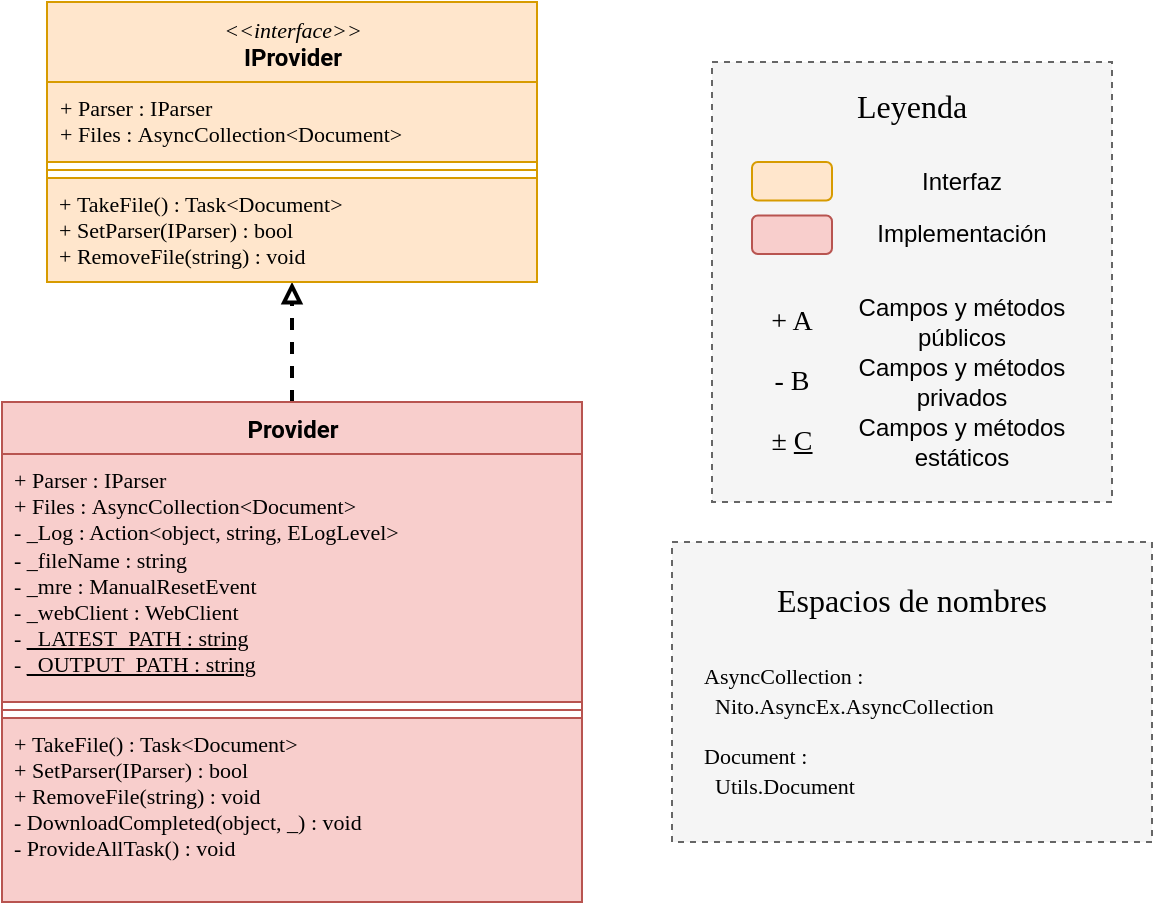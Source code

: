 <mxfile version="14.5.1" type="device"><diagram id="4qPFKZgxURq4GGAny_XT" name="Página-1"><mxGraphModel dx="1422" dy="825" grid="1" gridSize="10" guides="1" tooltips="1" connect="1" arrows="1" fold="1" page="1" pageScale="1" pageWidth="827" pageHeight="1169" math="0" shadow="0"><root><mxCell id="0"/><mxCell id="1" parent="0"/><mxCell id="qLd7uh5At5S_3FN7R9IT-13" style="edgeStyle=orthogonalEdgeStyle;rounded=0;orthogonalLoop=1;jettySize=auto;html=1;dashed=1;startSize=6;endArrow=block;endFill=0;strokeWidth=2;" parent="1" source="qLd7uh5At5S_3FN7R9IT-3" target="qLd7uh5At5S_3FN7R9IT-8" edge="1"><mxGeometry relative="1" as="geometry"/></mxCell><mxCell id="qLd7uh5At5S_3FN7R9IT-3" value="&lt;font face=&quot;Roboto&quot; data-font-src=&quot;https://fonts.googleapis.com/css?family=Roboto&quot;&gt;Provider&lt;/font&gt;" style="swimlane;fontStyle=1;align=center;verticalAlign=top;childLayout=stackLayout;horizontal=1;startSize=26;horizontalStack=0;resizeParent=1;resizeParentMax=0;resizeLast=0;collapsible=1;marginBottom=0;rounded=0;strokeColor=#b85450;html=1;fillColor=#f8cecc;" parent="1" vertex="1"><mxGeometry x="95" y="230" width="290" height="250" as="geometry"><mxRectangle x="100" y="230" width="80" height="26" as="alternateBounds"/></mxGeometry></mxCell><mxCell id="qLd7uh5At5S_3FN7R9IT-4" value="+&amp;nbsp;Parser&amp;nbsp;:&amp;nbsp;IParser&lt;br&gt;+&amp;nbsp;Files&amp;nbsp;:&amp;nbsp;AsyncCollection&amp;lt;Document&amp;gt;&lt;br&gt;- _Log : Action&amp;lt;object, string, ELogLevel&amp;gt;&lt;br&gt;- _fileName : string&lt;br&gt;- _mre : ManualResetEvent&lt;br&gt;- _webClient : WebClient&lt;br&gt;-&amp;nbsp;&lt;u&gt;_LATEST_PATH&lt;/u&gt;&lt;u&gt;&amp;nbsp;: string&lt;/u&gt;&lt;br&gt;- &lt;u&gt;_OUTPUT_PATH : string&lt;/u&gt;" style="text;strokeColor=#b85450;fillColor=#f8cecc;align=left;verticalAlign=top;spacingLeft=4;spacingRight=4;overflow=hidden;rotatable=0;points=[[0,0.5],[1,0.5]];portConstraint=eastwest;fontFamily=Roboto Mono;fontSource=https%3A%2F%2Ffonts.googleapis.com%2Fcss%3Ffamily%3DRoboto%2BMono;fontSize=11;html=1;" parent="qLd7uh5At5S_3FN7R9IT-3" vertex="1"><mxGeometry y="26" width="290" height="124" as="geometry"/></mxCell><mxCell id="qLd7uh5At5S_3FN7R9IT-5" value="" style="line;strokeWidth=1;fillColor=#f8cecc;align=left;verticalAlign=middle;spacingTop=-1;spacingLeft=3;spacingRight=3;rotatable=0;labelPosition=right;points=[];portConstraint=eastwest;strokeColor=#b85450;" parent="qLd7uh5At5S_3FN7R9IT-3" vertex="1"><mxGeometry y="150" width="290" height="8" as="geometry"/></mxCell><mxCell id="qLd7uh5At5S_3FN7R9IT-6" value="+ TakeFile() : Task&lt;Document&gt;&#10;+ SetParser(IParser) : bool&#10;+ RemoveFile(string) : void&#10;- DownloadCompleted(object, _) : void&#10;- ProvideAllTask() : void" style="text;strokeColor=#b85450;fillColor=#f8cecc;align=left;verticalAlign=top;spacingLeft=4;spacingRight=4;overflow=hidden;rotatable=0;points=[[0,0.5],[1,0.5]];portConstraint=eastwest;fontFamily=Roboto Mono;fontSource=https%3A%2F%2Ffonts.googleapis.com%2Fcss%3Ffamily%3DRoboto%2BMono;fontSize=11;" parent="qLd7uh5At5S_3FN7R9IT-3" vertex="1"><mxGeometry y="158" width="290" height="92" as="geometry"/></mxCell><mxCell id="qLd7uh5At5S_3FN7R9IT-8" value="&lt;i style=&quot;font-weight: 400 ; font-size: 11px&quot;&gt;&lt;font face=&quot;Roboto Mono&quot; data-font-src=&quot;https://fonts.googleapis.com/css?family=Roboto+Mono&quot;&gt;&amp;lt;&amp;lt;interface&amp;gt;&amp;gt;&lt;/font&gt;&lt;/i&gt;&lt;br style=&quot;font-weight: 400&quot;&gt;&lt;b&gt;&lt;font face=&quot;Roboto&quot; data-font-src=&quot;https://fonts.googleapis.com/css?family=Roboto&quot;&gt;IProvider&lt;/font&gt;&lt;/b&gt;" style="swimlane;fontStyle=1;align=center;verticalAlign=top;childLayout=stackLayout;horizontal=1;startSize=40;horizontalStack=0;resizeParent=1;resizeParentMax=0;resizeLast=0;collapsible=1;marginBottom=0;rounded=0;strokeColor=#d79b00;html=1;fillColor=#ffe6cc;" parent="1" vertex="1"><mxGeometry x="117.5" y="30" width="245" height="140" as="geometry"><mxRectangle x="117.5" y="30" width="120" height="40" as="alternateBounds"/></mxGeometry></mxCell><mxCell id="qLd7uh5At5S_3FN7R9IT-9" value="+&amp;nbsp;&lt;font data-font-src=&quot;https://fonts.googleapis.com/css?family=Roboto&quot;&gt;Parser&lt;/font&gt;&amp;nbsp;:&amp;nbsp;&lt;font data-font-src=&quot;https://fonts.googleapis.com/css?family=Roboto+Mono&quot;&gt;IParser&lt;/font&gt;&lt;br&gt;&lt;font data-font-src=&quot;https://fonts.googleapis.com/css?family=Roboto+Slab&quot;&gt;+&lt;/font&gt;&amp;nbsp;Files&amp;nbsp;:&amp;nbsp;&lt;font data-font-src=&quot;https://fonts.googleapis.com/css?family=Roboto+Mono&quot;&gt;AsyncCollection&amp;lt;Document&amp;gt;&lt;/font&gt;" style="text;strokeColor=#d79b00;fillColor=#ffe6cc;align=left;verticalAlign=top;spacingLeft=4;spacingRight=4;overflow=hidden;rotatable=0;points=[[0,0.5],[1,0.5]];portConstraint=eastwest;fontFamily=Roboto Mono;fontSource=https%3A%2F%2Ffonts.googleapis.com%2Fcss%3Ffamily%3DRoboto%2BMono;fontSize=11;html=1;" parent="qLd7uh5At5S_3FN7R9IT-8" vertex="1"><mxGeometry y="40" width="245" height="40" as="geometry"/></mxCell><mxCell id="qLd7uh5At5S_3FN7R9IT-10" value="" style="line;strokeWidth=1;align=left;verticalAlign=middle;spacingTop=-1;spacingLeft=3;spacingRight=3;rotatable=0;labelPosition=right;points=[];portConstraint=eastwest;fillColor=#ffe6cc;strokeColor=#d79b00;labelBackgroundColor=none;" parent="qLd7uh5At5S_3FN7R9IT-8" vertex="1"><mxGeometry y="80" width="245" height="8" as="geometry"/></mxCell><mxCell id="qLd7uh5At5S_3FN7R9IT-11" value="+ TakeFile() : Task&lt;Document&gt;&#10;+ SetParser(IParser) : bool&#10;+ RemoveFile(string) : void" style="text;strokeColor=#d79b00;fillColor=#ffe6cc;align=left;verticalAlign=top;spacingLeft=4;spacingRight=4;overflow=hidden;rotatable=0;points=[[0,0.5],[1,0.5]];portConstraint=eastwest;fontFamily=Roboto Mono;fontSource=https%3A%2F%2Ffonts.googleapis.com%2Fcss%3Ffamily%3DRoboto%2BMono;fontSize=11;" parent="qLd7uh5At5S_3FN7R9IT-8" vertex="1"><mxGeometry y="88" width="245" height="52" as="geometry"/></mxCell><mxCell id="0E8RxnqMYjXWwUJr_hzK-1" value="" style="group" parent="1" vertex="1" connectable="0"><mxGeometry x="450" y="60" width="200" height="240" as="geometry"/></mxCell><mxCell id="0E8RxnqMYjXWwUJr_hzK-2" value="" style="rounded=0;whiteSpace=wrap;html=1;fontFamily=Roboto Slab;fontSource=https%3A%2F%2Ffonts.googleapis.com%2Fcss%3Ffamily%3DRoboto%2BSlab;fontSize=20;fillColor=#f5f5f5;strokeColor=#666666;fontColor=#333333;dashed=1;strokeWidth=1;glass=0;shadow=0;sketch=0;" parent="0E8RxnqMYjXWwUJr_hzK-1" vertex="1"><mxGeometry width="200" height="220" as="geometry"/></mxCell><mxCell id="0E8RxnqMYjXWwUJr_hzK-3" value="&lt;font style=&quot;font-size: 16px&quot;&gt;Leyenda&lt;/font&gt;" style="text;html=1;strokeColor=none;fillColor=none;align=center;verticalAlign=middle;whiteSpace=wrap;rounded=0;shadow=0;glass=0;dashed=1;sketch=0;fontFamily=Roboto Slab;fontSource=https%3A%2F%2Ffonts.googleapis.com%2Fcss%3Ffamily%3DRoboto%2BSlab;fontSize=20;" parent="0E8RxnqMYjXWwUJr_hzK-1" vertex="1"><mxGeometry x="80" y="10" width="40" height="19.2" as="geometry"/></mxCell><mxCell id="0E8RxnqMYjXWwUJr_hzK-8" value="" style="rounded=1;whiteSpace=wrap;html=1;strokeColor=#d79b00;fillColor=#ffe6cc;align=left;" parent="0E8RxnqMYjXWwUJr_hzK-1" vertex="1"><mxGeometry x="20" y="50" width="40" height="19.2" as="geometry"/></mxCell><mxCell id="0E8RxnqMYjXWwUJr_hzK-9" value="Interfaz" style="text;html=1;strokeColor=none;fillColor=none;align=center;verticalAlign=middle;whiteSpace=wrap;rounded=0;shadow=0;glass=0;dashed=1;sketch=0;fontFamily=Helvetica;fontSize=12;" parent="0E8RxnqMYjXWwUJr_hzK-1" vertex="1"><mxGeometry x="70" y="50" width="110" height="19.2" as="geometry"/></mxCell><mxCell id="0E8RxnqMYjXWwUJr_hzK-10" value="" style="rounded=1;whiteSpace=wrap;html=1;strokeColor=#b85450;fillColor=#f8cecc;align=left;" parent="0E8RxnqMYjXWwUJr_hzK-1" vertex="1"><mxGeometry x="20" y="76.8" width="40" height="19.2" as="geometry"/></mxCell><mxCell id="0E8RxnqMYjXWwUJr_hzK-11" value="Implementación" style="text;html=1;strokeColor=none;fillColor=none;align=center;verticalAlign=middle;whiteSpace=wrap;rounded=0;shadow=0;glass=0;dashed=1;sketch=0;fontFamily=Helvetica;fontSize=12;" parent="0E8RxnqMYjXWwUJr_hzK-1" vertex="1"><mxGeometry x="70" y="76.8" width="110" height="19.2" as="geometry"/></mxCell><mxCell id="0E8RxnqMYjXWwUJr_hzK-12" value="&lt;font face=&quot;Roboto Mono&quot; data-font-src=&quot;https://fonts.googleapis.com/css?family=Roboto+Mono&quot; style=&quot;font-size: 14px&quot;&gt;+ A&lt;/font&gt;" style="text;html=1;strokeColor=none;fillColor=none;align=center;verticalAlign=middle;whiteSpace=wrap;rounded=0;labelBackgroundColor=none;" parent="0E8RxnqMYjXWwUJr_hzK-1" vertex="1"><mxGeometry x="20" y="120" width="40" height="20" as="geometry"/></mxCell><mxCell id="0E8RxnqMYjXWwUJr_hzK-13" value="Campos y métodos&lt;br&gt;públicos" style="text;html=1;strokeColor=none;fillColor=none;align=center;verticalAlign=middle;whiteSpace=wrap;rounded=0;shadow=0;glass=0;dashed=1;sketch=0;fontFamily=Helvetica;fontSize=12;" parent="0E8RxnqMYjXWwUJr_hzK-1" vertex="1"><mxGeometry x="70" y="120.8" width="110" height="19.2" as="geometry"/></mxCell><mxCell id="0E8RxnqMYjXWwUJr_hzK-14" value="&lt;font face=&quot;Roboto Mono&quot; data-font-src=&quot;https://fonts.googleapis.com/css?family=Roboto+Mono&quot; style=&quot;font-size: 14px&quot;&gt;- B&lt;/font&gt;" style="text;html=1;strokeColor=none;fillColor=none;align=center;verticalAlign=middle;whiteSpace=wrap;rounded=0;labelBackgroundColor=none;" parent="0E8RxnqMYjXWwUJr_hzK-1" vertex="1"><mxGeometry x="20" y="150" width="40" height="20" as="geometry"/></mxCell><mxCell id="0E8RxnqMYjXWwUJr_hzK-15" value="Campos y métodos&lt;br&gt;privados" style="text;html=1;strokeColor=none;fillColor=none;align=center;verticalAlign=middle;whiteSpace=wrap;rounded=0;shadow=0;glass=0;dashed=1;sketch=0;fontFamily=Helvetica;fontSize=12;" parent="0E8RxnqMYjXWwUJr_hzK-1" vertex="1"><mxGeometry x="70" y="150" width="110" height="19.2" as="geometry"/></mxCell><mxCell id="0E8RxnqMYjXWwUJr_hzK-16" value="&lt;font face=&quot;Roboto Mono&quot; data-font-src=&quot;https://fonts.googleapis.com/css?family=Roboto+Mono&quot; style=&quot;font-size: 14px&quot;&gt;&lt;span class=&quot;aCOpRe&quot;&gt;±&lt;/span&gt;&amp;nbsp;&lt;u&gt;C&lt;/u&gt;&lt;/font&gt;" style="text;html=1;strokeColor=none;fillColor=none;align=center;verticalAlign=middle;whiteSpace=wrap;rounded=0;labelBackgroundColor=none;" parent="0E8RxnqMYjXWwUJr_hzK-1" vertex="1"><mxGeometry x="20" y="180" width="40" height="20" as="geometry"/></mxCell><mxCell id="0E8RxnqMYjXWwUJr_hzK-17" value="Campos y métodos&lt;br&gt;estáticos" style="text;html=1;strokeColor=none;fillColor=none;align=center;verticalAlign=middle;whiteSpace=wrap;rounded=0;shadow=0;glass=0;dashed=1;sketch=0;fontFamily=Helvetica;fontSize=12;" parent="0E8RxnqMYjXWwUJr_hzK-1" vertex="1"><mxGeometry x="70" y="180.8" width="110" height="19.2" as="geometry"/></mxCell><mxCell id="0E8RxnqMYjXWwUJr_hzK-18" value="" style="group" parent="1" vertex="1" connectable="0"><mxGeometry x="430" y="300" width="240" height="180" as="geometry"/></mxCell><mxCell id="0E8RxnqMYjXWwUJr_hzK-19" value="" style="rounded=0;whiteSpace=wrap;html=1;fontFamily=Roboto Slab;fontSource=https%3A%2F%2Ffonts.googleapis.com%2Fcss%3Ffamily%3DRoboto%2BSlab;fontSize=20;fillColor=#f5f5f5;strokeColor=#666666;fontColor=#333333;dashed=1;strokeWidth=1;glass=0;shadow=0;sketch=0;" parent="0E8RxnqMYjXWwUJr_hzK-18" vertex="1"><mxGeometry width="240" height="150" as="geometry"/></mxCell><mxCell id="0E8RxnqMYjXWwUJr_hzK-31" value="&lt;font face=&quot;Roboto Mono&quot; data-font-src=&quot;https://fonts.googleapis.com/css?family=Roboto+Mono&quot; style=&quot;font-size: 11px&quot;&gt;AsyncCollection :&lt;br&gt;&amp;nbsp; Nito.AsyncEx.AsyncCollection&lt;/font&gt;" style="text;html=1;strokeColor=none;fillColor=none;align=left;verticalAlign=middle;whiteSpace=wrap;rounded=0;labelBackgroundColor=none;" parent="0E8RxnqMYjXWwUJr_hzK-18" vertex="1"><mxGeometry x="14.38" y="60.004" width="215.62" height="28.636" as="geometry"/></mxCell><mxCell id="0E8RxnqMYjXWwUJr_hzK-32" value="&lt;font face=&quot;Roboto Mono&quot; data-font-src=&quot;https://fonts.googleapis.com/css?family=Roboto+Mono&quot; style=&quot;font-size: 11px&quot;&gt;Document :&lt;br&gt;&amp;nbsp; Utils.Document&lt;/font&gt;" style="text;html=1;strokeColor=none;fillColor=none;align=left;verticalAlign=middle;whiteSpace=wrap;rounded=0;labelBackgroundColor=none;" parent="0E8RxnqMYjXWwUJr_hzK-18" vertex="1"><mxGeometry x="14.375" y="100" width="122.188" height="28.636" as="geometry"/></mxCell><mxCell id="0E8RxnqMYjXWwUJr_hzK-20" value="&lt;font style=&quot;font-size: 16px&quot;&gt;Espacios de nombres&lt;/font&gt;" style="text;html=1;strokeColor=none;fillColor=none;align=center;verticalAlign=middle;whiteSpace=wrap;rounded=0;shadow=0;glass=0;dashed=1;sketch=0;fontFamily=Roboto Slab;fontSource=https%3A%2F%2Ffonts.googleapis.com%2Fcss%3Ffamily%3DRoboto%2BSlab;fontSize=20;" parent="0E8RxnqMYjXWwUJr_hzK-18" vertex="1"><mxGeometry x="29.84" y="20" width="180.32" height="13.75" as="geometry"/></mxCell></root></mxGraphModel></diagram></mxfile>